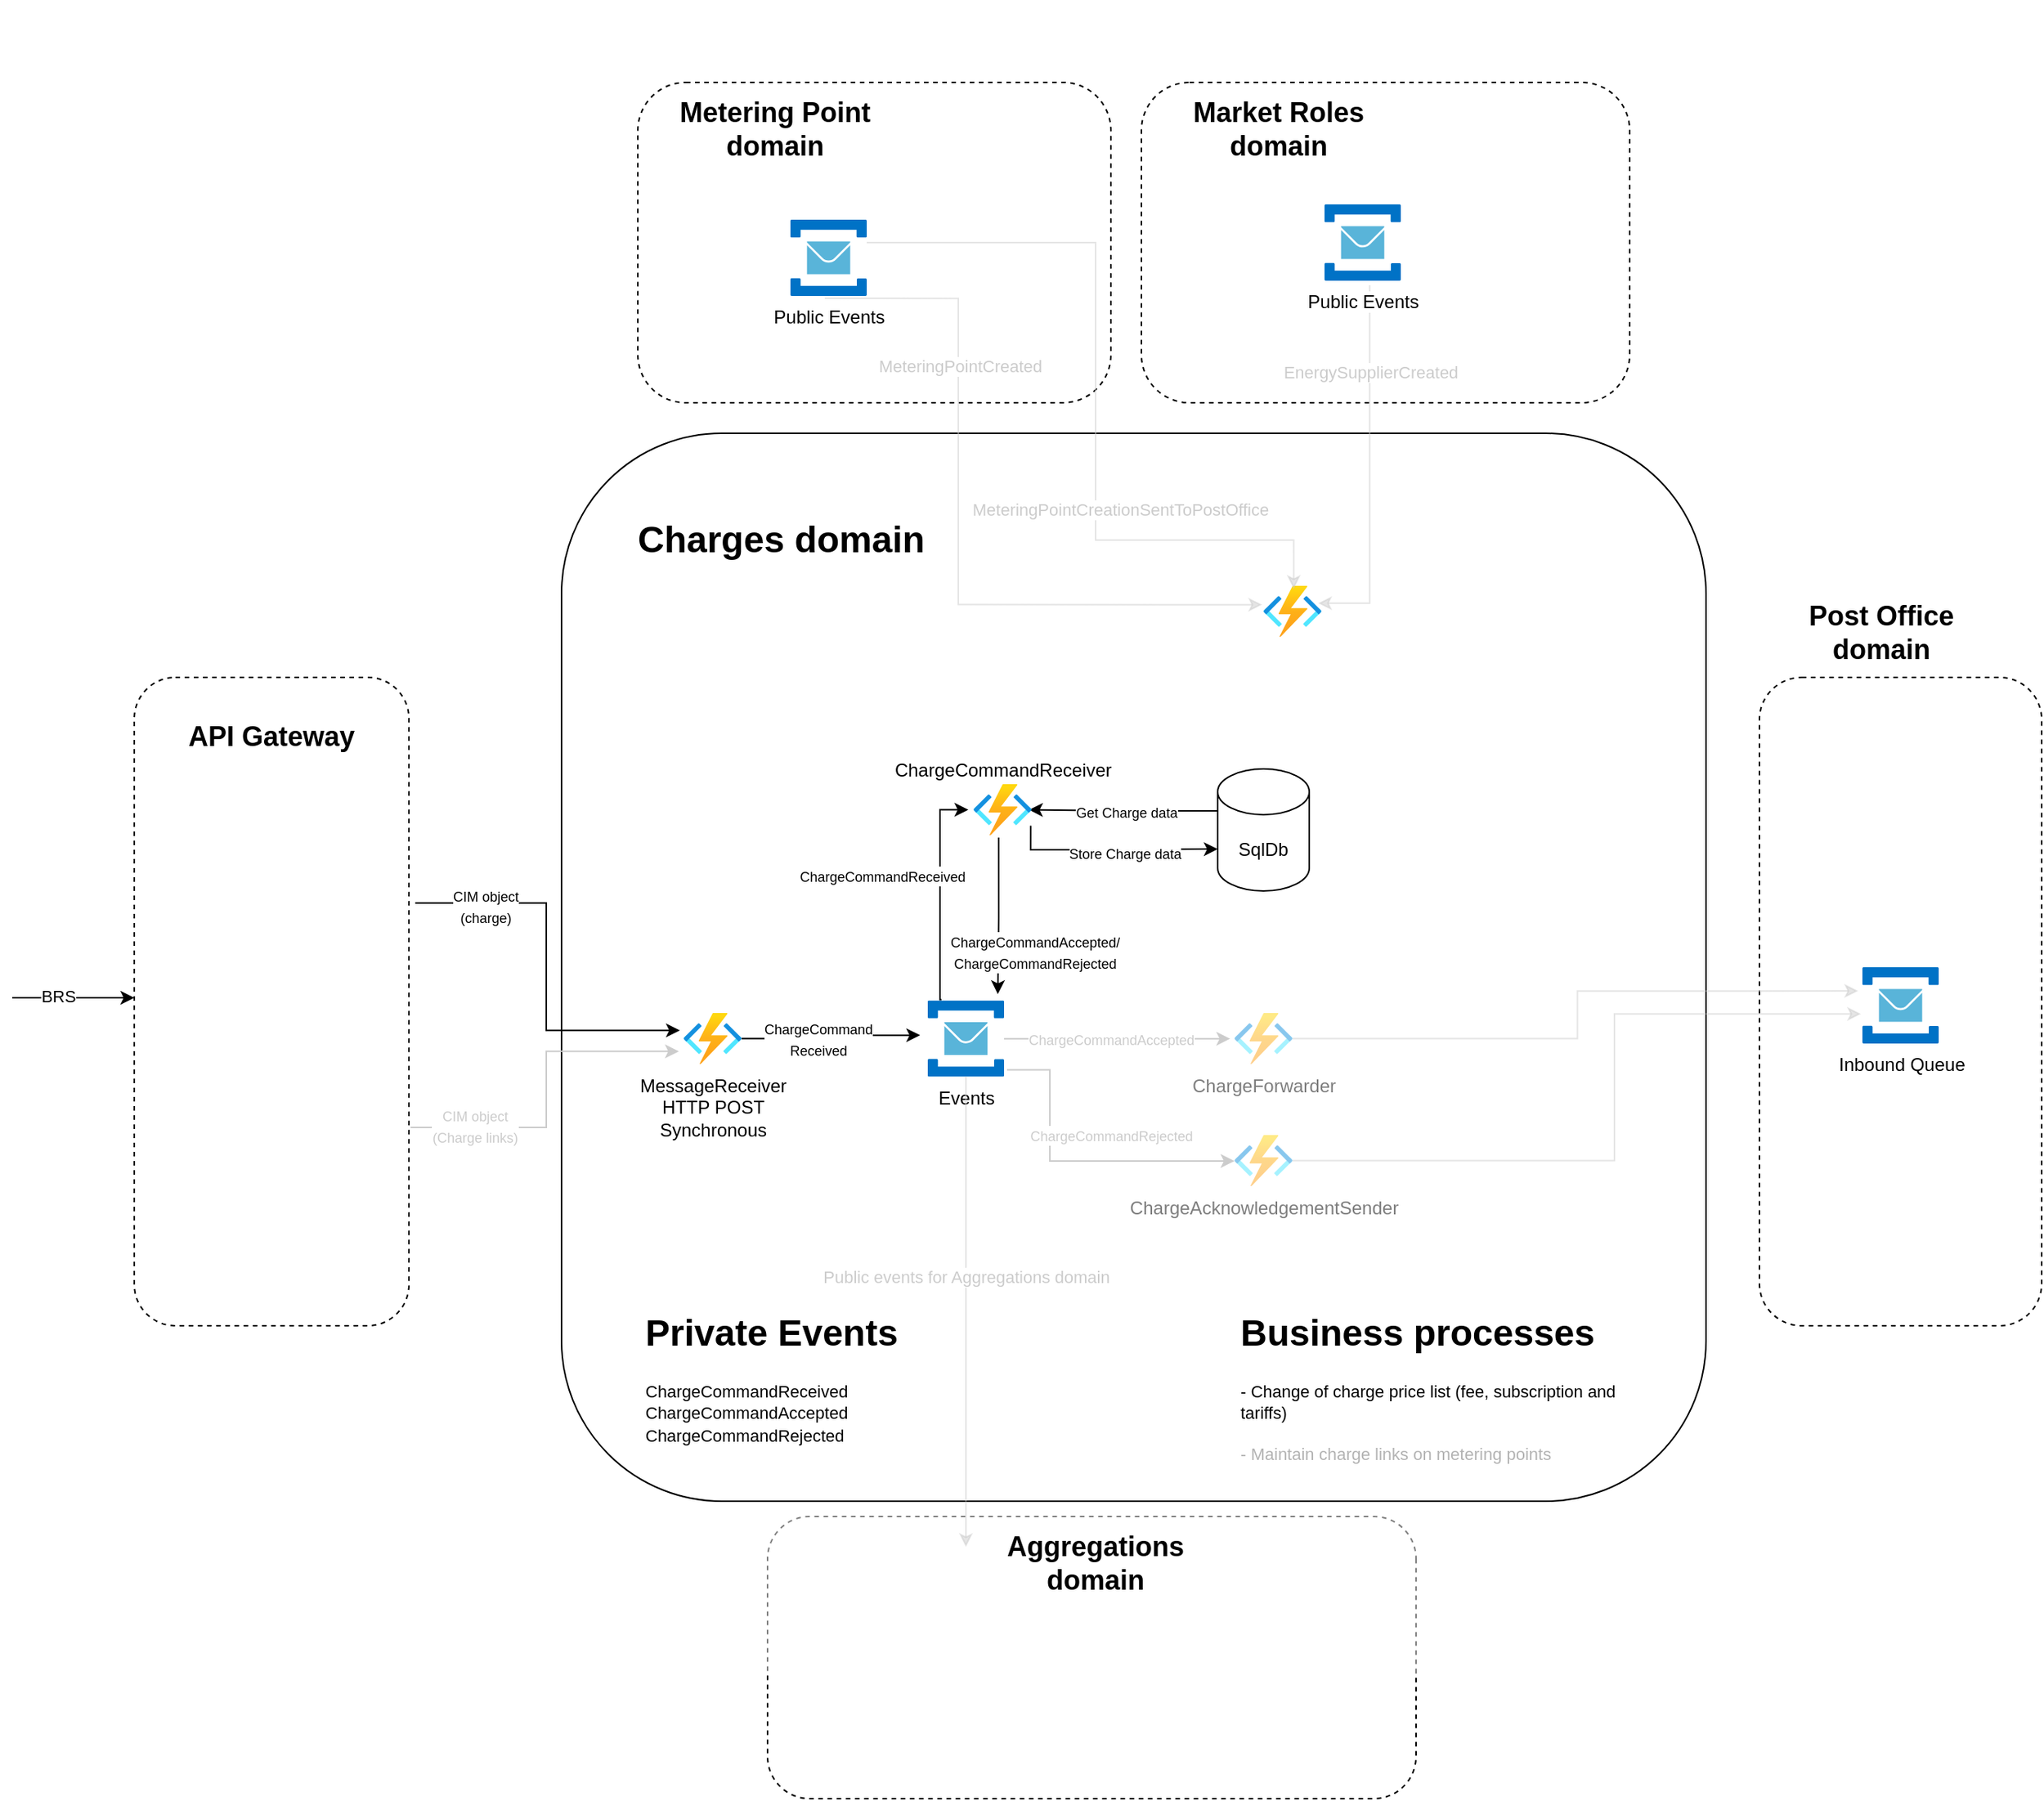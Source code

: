 <mxfile version="14.5.1" type="device" pages="2"><diagram id="KlwxC46N-hx96iGGhqOR" name="Diagram"><mxGraphModel dx="2119" dy="1915" grid="1" gridSize="10" guides="1" tooltips="1" connect="1" arrows="1" fold="1" page="1" pageScale="1" pageWidth="827" pageHeight="1169" math="0" shadow="0"><root><mxCell id="0"/><mxCell id="1" parent="0"/><mxCell id="0mgt3J4NLspLQTS-6ZDr-69" value="" style="rounded=1;whiteSpace=wrap;html=1;dashed=1;rotation=90;" vertex="1" parent="1"><mxGeometry x="375" y="590" width="185" height="425" as="geometry"/></mxCell><mxCell id="NvUXONiLcMeiS4wBiC3s-17" value="" style="rounded=1;whiteSpace=wrap;html=1;dashed=1;" parent="1" vertex="1"><mxGeometry x="-160" y="160" width="180" height="425" as="geometry"/></mxCell><mxCell id="NvUXONiLcMeiS4wBiC3s-13" value="" style="rounded=1;whiteSpace=wrap;html=1;dashed=1;" parent="1" vertex="1"><mxGeometry x="905" y="160" width="185" height="425" as="geometry"/></mxCell><mxCell id="NvUXONiLcMeiS4wBiC3s-2" value="&lt;h2&gt;&lt;br&gt;&lt;/h2&gt;" style="rounded=1;whiteSpace=wrap;html=1;dashed=1;labelPosition=center;verticalLabelPosition=top;align=center;verticalAlign=bottom;" parent="1" vertex="1"><mxGeometry x="170" y="-230" width="310" height="210" as="geometry"/></mxCell><mxCell id="MYXWLyL1p2K_Epl3DtGn-15" value="" style="opacity=50;textOpacity=50;strokeColor=none;" parent="1" vertex="1" connectable="0"><mxGeometry x="120" width="750" height="812.55" as="geometry"/></mxCell><mxCell id="MYXWLyL1p2K_Epl3DtGn-2" value="" style="rounded=1;whiteSpace=wrap;html=1;" parent="MYXWLyL1p2K_Epl3DtGn-15" vertex="1"><mxGeometry width="750" height="700" as="geometry"/></mxCell><mxCell id="0mgt3J4NLspLQTS-6ZDr-24" value="" style="edgeStyle=orthogonalEdgeStyle;rounded=0;orthogonalLoop=1;jettySize=auto;html=1;strokeColor=#000000;fontColor=#000000;entryX=0.956;entryY=0.5;entryDx=0;entryDy=0;entryPerimeter=0;exitX=0;exitY=0;exitDx=0;exitDy=27.5;exitPerimeter=0;" edge="1" parent="MYXWLyL1p2K_Epl3DtGn-15" source="MYXWLyL1p2K_Epl3DtGn-20" target="0mgt3J4NLspLQTS-6ZDr-7"><mxGeometry relative="1" as="geometry"><mxPoint x="380" y="246.76" as="targetPoint"/><Array as="points"/></mxGeometry></mxCell><mxCell id="0mgt3J4NLspLQTS-6ZDr-25" value="&lt;font style=&quot;font-size: 9px&quot;&gt;Get Charge data&lt;/font&gt;" style="edgeLabel;html=1;align=center;verticalAlign=middle;resizable=0;points=[];fontColor=#000000;" vertex="1" connectable="0" parent="0mgt3J4NLspLQTS-6ZDr-24"><mxGeometry x="-0.204" relative="1" as="geometry"><mxPoint x="-11.03" as="offset"/></mxGeometry></mxCell><mxCell id="0mgt3J4NLspLQTS-6ZDr-27" value="" style="edgeStyle=orthogonalEdgeStyle;rounded=0;orthogonalLoop=1;jettySize=auto;html=1;strokeColor=#000000;fontColor=#000000;exitX=0.985;exitY=0.812;exitDx=0;exitDy=0;exitPerimeter=0;entryX=0;entryY=0;entryDx=0;entryDy=52.5;entryPerimeter=0;" edge="1" parent="MYXWLyL1p2K_Epl3DtGn-15" source="0mgt3J4NLspLQTS-6ZDr-7" target="MYXWLyL1p2K_Epl3DtGn-20"><mxGeometry relative="1" as="geometry"><mxPoint x="380" y="246.76" as="targetPoint"/><Array as="points"><mxPoint x="307" y="273"/><mxPoint x="369" y="273"/></Array></mxGeometry></mxCell><mxCell id="0mgt3J4NLspLQTS-6ZDr-28" value="&lt;font style=&quot;font-size: 9px&quot;&gt;Store Charge data&lt;/font&gt;" style="edgeLabel;html=1;align=center;verticalAlign=middle;resizable=0;points=[];fontColor=#000000;" vertex="1" connectable="0" parent="0mgt3J4NLspLQTS-6ZDr-27"><mxGeometry x="0.112" y="-2" relative="1" as="geometry"><mxPoint as="offset"/></mxGeometry></mxCell><mxCell id="MYXWLyL1p2K_Epl3DtGn-20" value="SqlDb" style="shape=cylinder3;whiteSpace=wrap;html=1;boundedLbl=1;backgroundOutline=1;size=15;" parent="MYXWLyL1p2K_Epl3DtGn-15" vertex="1"><mxGeometry x="430" y="220" width="60" height="80" as="geometry"/></mxCell><mxCell id="MYXWLyL1p2K_Epl3DtGn-40" value="" style="aspect=fixed;html=1;points=[];align=center;image;fontSize=12;image=img/lib/azure2/compute/Function_Apps.svg;" parent="MYXWLyL1p2K_Epl3DtGn-15" vertex="1"><mxGeometry x="460" y="100" width="38" height="33.53" as="geometry"/></mxCell><mxCell id="0mgt3J4NLspLQTS-6ZDr-5" value="" style="edgeStyle=orthogonalEdgeStyle;rounded=0;orthogonalLoop=1;jettySize=auto;html=1;entryX=-0.1;entryY=0.456;entryDx=0;entryDy=0;entryPerimeter=0;" edge="1" parent="MYXWLyL1p2K_Epl3DtGn-15" source="MYXWLyL1p2K_Epl3DtGn-45" target="YwjsiScbcpM_UI9BH80e-26"><mxGeometry relative="1" as="geometry"><mxPoint x="99" y="340" as="targetPoint"/><Array as="points"><mxPoint x="170" y="397"/><mxPoint x="170" y="395"/></Array></mxGeometry></mxCell><mxCell id="0mgt3J4NLspLQTS-6ZDr-6" value="&lt;font style=&quot;font-size: 9px&quot;&gt;ChargeCommand&lt;br&gt;Received&lt;/font&gt;" style="edgeLabel;html=1;align=center;verticalAlign=middle;resizable=0;points=[];" vertex="1" connectable="0" parent="0mgt3J4NLspLQTS-6ZDr-5"><mxGeometry x="-0.17" relative="1" as="geometry"><mxPoint as="offset"/></mxGeometry></mxCell><mxCell id="MYXWLyL1p2K_Epl3DtGn-45" value="MessageReceiver&lt;br&gt;HTTP POST &lt;br&gt;Synchronous" style="aspect=fixed;html=1;points=[];align=center;image;fontSize=12;image=img/lib/azure2/compute/Function_Apps.svg;" parent="MYXWLyL1p2K_Epl3DtGn-15" vertex="1"><mxGeometry x="80" y="380" width="38" height="33.53" as="geometry"/></mxCell><mxCell id="0mgt3J4NLspLQTS-6ZDr-9" value="" style="edgeStyle=orthogonalEdgeStyle;rounded=0;orthogonalLoop=1;jettySize=auto;html=1;exitX=0.18;exitY=-0.011;exitDx=0;exitDy=0;exitPerimeter=0;entryX=-0.09;entryY=0.5;entryDx=0;entryDy=0;entryPerimeter=0;" edge="1" parent="MYXWLyL1p2K_Epl3DtGn-15" source="YwjsiScbcpM_UI9BH80e-26" target="0mgt3J4NLspLQTS-6ZDr-7"><mxGeometry relative="1" as="geometry"><mxPoint x="244" y="258" as="targetPoint"/><Array as="points"><mxPoint x="248" y="371"/><mxPoint x="248" y="247"/></Array></mxGeometry></mxCell><mxCell id="0mgt3J4NLspLQTS-6ZDr-10" value="&lt;font style=&quot;font-size: 9px&quot;&gt;ChargeCommandReceived&lt;/font&gt;" style="edgeLabel;html=1;align=center;verticalAlign=middle;resizable=0;points=[];" vertex="1" connectable="0" parent="0mgt3J4NLspLQTS-6ZDr-9"><mxGeometry x="0.227" relative="1" as="geometry"><mxPoint x="-38" y="6.2" as="offset"/></mxGeometry></mxCell><mxCell id="0mgt3J4NLspLQTS-6ZDr-51" value="" style="edgeStyle=orthogonalEdgeStyle;rounded=0;orthogonalLoop=1;jettySize=auto;html=1;strokeColor=#CCCCCC;fontColor=#000000;entryX=-0.074;entryY=0.502;entryDx=0;entryDy=0;entryPerimeter=0;" edge="1" parent="MYXWLyL1p2K_Epl3DtGn-15" source="YwjsiScbcpM_UI9BH80e-26" target="0mgt3J4NLspLQTS-6ZDr-48"><mxGeometry relative="1" as="geometry"><mxPoint x="335.0" y="396.76" as="targetPoint"/></mxGeometry></mxCell><mxCell id="0mgt3J4NLspLQTS-6ZDr-52" value="&lt;span style=&quot;font-size: 9px&quot;&gt;ChargeCommandAccepted&lt;/span&gt;" style="edgeLabel;html=1;align=center;verticalAlign=middle;resizable=0;points=[];fontColor=#CCCCCC;" vertex="1" connectable="0" parent="0mgt3J4NLspLQTS-6ZDr-51"><mxGeometry x="0.25" y="-2" relative="1" as="geometry"><mxPoint x="-22.41" y="-2.07" as="offset"/></mxGeometry></mxCell><mxCell id="YwjsiScbcpM_UI9BH80e-26" value="Events" style="aspect=fixed;html=1;points=[];align=center;image;fontSize=12;image=img/lib/mscae/Service_Bus.svg;" parent="MYXWLyL1p2K_Epl3DtGn-15" vertex="1"><mxGeometry x="240" y="371.76" width="50" height="50" as="geometry"/></mxCell><mxCell id="NvUXONiLcMeiS4wBiC3s-25" value="&lt;h1&gt;Private Events&lt;/h1&gt;&lt;p&gt;&lt;span style=&quot;font-size: 11px ; text-align: center ; background-color: rgb(255 , 255 , 255)&quot;&gt;C&lt;/span&gt;&lt;font style=&quot;font-size: 11px&quot;&gt;&lt;span style=&quot;text-align: center ; background-color: rgb(255 , 255 , 255)&quot;&gt;hargeCommandReceived&lt;br&gt;&lt;/span&gt;ChargeCommandAccepted&lt;br&gt;ChargeCommandRejected&lt;/font&gt;&lt;/p&gt;" style="text;html=1;strokeColor=none;fillColor=none;spacing=5;spacingTop=-20;whiteSpace=wrap;overflow=hidden;rounded=0;dashed=1;" parent="MYXWLyL1p2K_Epl3DtGn-15" vertex="1"><mxGeometry x="50" y="570" width="190" height="110" as="geometry"/></mxCell><mxCell id="NvUXONiLcMeiS4wBiC3s-28" value="&lt;h1&gt;Charges domain&lt;/h1&gt;" style="text;html=1;strokeColor=none;fillColor=none;spacing=5;spacingTop=-20;whiteSpace=wrap;overflow=hidden;rounded=0;dashed=1;" parent="MYXWLyL1p2K_Epl3DtGn-15" vertex="1"><mxGeometry x="45" y="50" width="200" height="50" as="geometry"/></mxCell><mxCell id="0mgt3J4NLspLQTS-6ZDr-20" value="&lt;font style=&quot;font-size: 9px&quot;&gt;ChargeCommandAccepted/&lt;br&gt;ChargeCommandRejected&lt;/font&gt;" style="edgeStyle=orthogonalEdgeStyle;rounded=0;orthogonalLoop=1;jettySize=auto;html=1;fontColor=#000000;exitX=0.433;exitY=1.043;exitDx=0;exitDy=0;exitPerimeter=0;entryX=0.918;entryY=-0.083;entryDx=0;entryDy=0;entryPerimeter=0;" edge="1" parent="MYXWLyL1p2K_Epl3DtGn-15" source="0mgt3J4NLspLQTS-6ZDr-7" target="YwjsiScbcpM_UI9BH80e-26"><mxGeometry x="0.465" y="24" relative="1" as="geometry"><mxPoint x="265.0" y="310.295" as="targetPoint"/><mxPoint as="offset"/></mxGeometry></mxCell><mxCell id="0mgt3J4NLspLQTS-6ZDr-7" value="ChargeCommandReceiver" style="aspect=fixed;html=1;points=[];align=center;image;fontSize=12;image=img/lib/azure2/compute/Function_Apps.svg;labelPosition=center;verticalLabelPosition=top;verticalAlign=bottom;" vertex="1" parent="MYXWLyL1p2K_Epl3DtGn-15"><mxGeometry x="270" y="230" width="38" height="33.53" as="geometry"/></mxCell><mxCell id="0mgt3J4NLspLQTS-6ZDr-47" value="ChargeAcknowledgementSender" style="opacity=50;aspect=fixed;html=1;points=[];align=center;image;fontSize=12;image=img/lib/azure2/compute/Function_Apps.svg;textOpacity=50;" vertex="1" parent="MYXWLyL1p2K_Epl3DtGn-15"><mxGeometry x="441" y="460" width="38" height="33.53" as="geometry"/></mxCell><mxCell id="0mgt3J4NLspLQTS-6ZDr-48" value="ChargeForwarder" style="opacity=50;aspect=fixed;html=1;points=[];align=center;image;fontSize=12;image=img/lib/azure2/compute/Function_Apps.svg;textOpacity=50;" vertex="1" parent="MYXWLyL1p2K_Epl3DtGn-15"><mxGeometry x="441" y="380" width="38" height="33.53" as="geometry"/></mxCell><mxCell id="0mgt3J4NLspLQTS-6ZDr-49" value="&lt;font style=&quot;font-size: 9px&quot; color=&quot;#cccccc&quot;&gt;ChargeCommandRejected&lt;/font&gt;" style="edgeStyle=orthogonalEdgeStyle;rounded=0;orthogonalLoop=1;jettySize=auto;html=1;exitX=1.039;exitY=0.91;exitDx=0;exitDy=0;exitPerimeter=0;strokeColor=#CCCCCC;" edge="1" parent="MYXWLyL1p2K_Epl3DtGn-15" source="YwjsiScbcpM_UI9BH80e-26" target="0mgt3J4NLspLQTS-6ZDr-47"><mxGeometry x="0.224" y="17" relative="1" as="geometry"><mxPoint x="296.454" y="274.972" as="sourcePoint"/><mxPoint x="295.9" y="377.61" as="targetPoint"/><mxPoint as="offset"/><Array as="points"><mxPoint x="320" y="417"/><mxPoint x="320" y="477"/></Array></mxGeometry></mxCell><mxCell id="0mgt3J4NLspLQTS-6ZDr-67" value="" style="edgeStyle=orthogonalEdgeStyle;rounded=0;orthogonalLoop=1;jettySize=auto;html=1;strokeColor=#CCCCCC;fontColor=#CCCCCC;opacity=50;" edge="1" parent="MYXWLyL1p2K_Epl3DtGn-15" source="YwjsiScbcpM_UI9BH80e-26"><mxGeometry relative="1" as="geometry"><mxPoint x="265" y="730" as="targetPoint"/></mxGeometry></mxCell><mxCell id="0mgt3J4NLspLQTS-6ZDr-68" value="Public events for Aggregations domain" style="edgeLabel;html=1;align=center;verticalAlign=middle;resizable=0;points=[];fontColor=#CCCCCC;" vertex="1" connectable="0" parent="0mgt3J4NLspLQTS-6ZDr-67"><mxGeometry x="-0.15" relative="1" as="geometry"><mxPoint as="offset"/></mxGeometry></mxCell><mxCell id="0mgt3J4NLspLQTS-6ZDr-70" value="&lt;b&gt;&lt;font style=&quot;font-size: 18px&quot;&gt;Aggregations&lt;br&gt;domain&lt;br&gt;&lt;/font&gt;&lt;/b&gt;" style="text;html=1;strokeColor=none;fillColor=none;align=center;verticalAlign=middle;whiteSpace=wrap;rounded=0;" vertex="1" parent="MYXWLyL1p2K_Epl3DtGn-15"><mxGeometry x="280" y="730" width="140" height="22.55" as="geometry"/></mxCell><mxCell id="YwjsiScbcpM_UI9BH80e-9" value="Inbound Queue" style="aspect=fixed;html=1;points=[];align=center;image;fontSize=12;image=img/lib/mscae/Service_Bus.svg;" parent="1" vertex="1"><mxGeometry x="972.5" y="350" width="50" height="50" as="geometry"/></mxCell><mxCell id="0mgt3J4NLspLQTS-6ZDr-61" value="" style="edgeStyle=orthogonalEdgeStyle;rounded=0;orthogonalLoop=1;jettySize=auto;html=1;strokeColor=#CCCCCC;fontColor=#CCCCCC;opacity=50;entryX=-0.023;entryY=0.368;entryDx=0;entryDy=0;entryPerimeter=0;exitX=0.451;exitY=1.031;exitDx=0;exitDy=0;exitPerimeter=0;" edge="1" parent="1" source="YwjsiScbcpM_UI9BH80e-30" target="MYXWLyL1p2K_Epl3DtGn-40"><mxGeometry relative="1" as="geometry"><mxPoint x="365" y="-45" as="targetPoint"/><Array as="points"><mxPoint x="380" y="-88"/><mxPoint x="380" y="112"/></Array></mxGeometry></mxCell><mxCell id="0mgt3J4NLspLQTS-6ZDr-62" value="MeteringPointCreated" style="edgeLabel;html=1;align=center;verticalAlign=middle;resizable=0;points=[];fontColor=#CCCCCC;" vertex="1" connectable="0" parent="0mgt3J4NLspLQTS-6ZDr-61"><mxGeometry x="0.122" y="-1" relative="1" as="geometry"><mxPoint x="1.39" y="-142.37" as="offset"/></mxGeometry></mxCell><mxCell id="0mgt3J4NLspLQTS-6ZDr-64" value="" style="edgeStyle=orthogonalEdgeStyle;rounded=0;orthogonalLoop=1;jettySize=auto;html=1;strokeColor=#CCCCCC;fontColor=#CCCCCC;opacity=50;entryX=0.522;entryY=0.06;entryDx=0;entryDy=0;entryPerimeter=0;" edge="1" parent="1" source="YwjsiScbcpM_UI9BH80e-30" target="MYXWLyL1p2K_Epl3DtGn-40"><mxGeometry relative="1" as="geometry"><mxPoint x="485" y="-125" as="targetPoint"/><Array as="points"><mxPoint x="470" y="-125"/><mxPoint x="470" y="70"/><mxPoint x="600" y="70"/></Array></mxGeometry></mxCell><mxCell id="0mgt3J4NLspLQTS-6ZDr-65" value="&lt;span style=&quot;font-family: helvetica;&quot;&gt;MeteringPointCreation&lt;/span&gt;&lt;span style=&quot;font-family: helvetica;&quot;&gt;SentToPostOffice&lt;/span&gt;" style="edgeLabel;html=1;align=center;verticalAlign=middle;resizable=0;points=[];fontColor=#CCCCCC;" vertex="1" connectable="0" parent="0mgt3J4NLspLQTS-6ZDr-64"><mxGeometry x="0.386" y="-1" relative="1" as="geometry"><mxPoint x="10.24" y="-21" as="offset"/></mxGeometry></mxCell><mxCell id="YwjsiScbcpM_UI9BH80e-30" value="Public Events" style="aspect=fixed;html=1;points=[];align=center;image;fontSize=12;image=img/lib/mscae/Service_Bus.svg;" parent="1" vertex="1"><mxGeometry x="270" y="-140" width="50" height="50" as="geometry"/></mxCell><mxCell id="NvUXONiLcMeiS4wBiC3s-3" value="&lt;b&gt;&lt;font style=&quot;font-size: 18px&quot;&gt;Metering Point domain&lt;/font&gt;&lt;/b&gt;" style="text;html=1;strokeColor=none;fillColor=none;align=center;verticalAlign=middle;whiteSpace=wrap;rounded=0;" parent="1" vertex="1"><mxGeometry x="190" y="-210" width="140" height="22.55" as="geometry"/></mxCell><mxCell id="NvUXONiLcMeiS4wBiC3s-5" value="" style="rounded=1;whiteSpace=wrap;html=1;dashed=1;" parent="1" vertex="1"><mxGeometry x="500" y="-230" width="320" height="210" as="geometry"/></mxCell><mxCell id="NvUXONiLcMeiS4wBiC3s-6" value="&lt;b&gt;&lt;font style=&quot;font-size: 18px&quot;&gt;Market Roles domain&lt;/font&gt;&lt;/b&gt;" style="text;html=1;strokeColor=none;fillColor=none;align=center;verticalAlign=middle;whiteSpace=wrap;rounded=0;" parent="1" vertex="1"><mxGeometry x="520" y="-210" width="140" height="22.55" as="geometry"/></mxCell><mxCell id="0mgt3J4NLspLQTS-6ZDr-58" value="" style="edgeStyle=orthogonalEdgeStyle;rounded=0;orthogonalLoop=1;jettySize=auto;html=1;strokeColor=#CCCCCC;fontColor=#CCCCCC;opacity=50;entryX=0.943;entryY=0.34;entryDx=0;entryDy=0;entryPerimeter=0;exitX=0.592;exitY=1.061;exitDx=0;exitDy=0;exitPerimeter=0;" edge="1" parent="1" source="NvUXONiLcMeiS4wBiC3s-7" target="MYXWLyL1p2K_Epl3DtGn-40"><mxGeometry relative="1" as="geometry"><mxPoint x="775" y="-35" as="targetPoint"/><Array as="points"><mxPoint x="650" y="111"/></Array></mxGeometry></mxCell><mxCell id="0mgt3J4NLspLQTS-6ZDr-59" value="EnergySupplierCreated" style="edgeLabel;html=1;align=center;verticalAlign=middle;resizable=0;points=[];fontColor=#CCCCCC;" vertex="1" connectable="0" parent="0mgt3J4NLspLQTS-6ZDr-58"><mxGeometry x="-0.108" relative="1" as="geometry"><mxPoint y="-51.38" as="offset"/></mxGeometry></mxCell><mxCell id="NvUXONiLcMeiS4wBiC3s-7" value="Public Events" style="aspect=fixed;html=1;points=[];align=center;image;fontSize=12;image=img/lib/mscae/Service_Bus.svg;" parent="1" vertex="1"><mxGeometry x="620" y="-150" width="50" height="50" as="geometry"/></mxCell><mxCell id="NvUXONiLcMeiS4wBiC3s-14" value="&lt;b&gt;&lt;font style=&quot;font-size: 18px&quot;&gt;API Gateway&lt;/font&gt;&lt;/b&gt;" style="text;html=1;strokeColor=none;fillColor=none;align=center;verticalAlign=middle;whiteSpace=wrap;rounded=0;" parent="1" vertex="1"><mxGeometry x="-145" y="187.45" width="150" height="22.55" as="geometry"/></mxCell><mxCell id="NvUXONiLcMeiS4wBiC3s-18" value="&lt;b&gt;&lt;font style=&quot;font-size: 18px&quot;&gt;Post Office domain&lt;/font&gt;&lt;/b&gt;" style="text;html=1;strokeColor=none;fillColor=none;align=center;verticalAlign=middle;whiteSpace=wrap;rounded=0;" parent="1" vertex="1"><mxGeometry x="920" y="120" width="130" height="22.55" as="geometry"/></mxCell><mxCell id="NvUXONiLcMeiS4wBiC3s-20" value="" style="endArrow=classic;html=1;" parent="1" edge="1"><mxGeometry width="50" height="50" relative="1" as="geometry"><mxPoint x="-240" y="370" as="sourcePoint"/><mxPoint x="-160" y="370" as="targetPoint"/><Array as="points"><mxPoint x="-200" y="370"/></Array></mxGeometry></mxCell><mxCell id="NvUXONiLcMeiS4wBiC3s-21" value="BRS" style="edgeLabel;html=1;align=center;verticalAlign=middle;resizable=0;points=[];" parent="NvUXONiLcMeiS4wBiC3s-20" vertex="1" connectable="0"><mxGeometry x="-0.25" y="1" relative="1" as="geometry"><mxPoint as="offset"/></mxGeometry></mxCell><mxCell id="0mgt3J4NLspLQTS-6ZDr-1" value="&lt;h1&gt;Business processes&lt;/h1&gt;&lt;p&gt;&lt;font style=&quot;font-size: 11px&quot;&gt;- Change of charge price list (fee, subscription and tariffs)&lt;/font&gt;&lt;/p&gt;&lt;p&gt;&lt;span&gt;&lt;font color=&quot;#b3b3b3&quot; style=&quot;font-size: 11px&quot;&gt;- Maintain charge links on metering points&lt;/font&gt;&lt;/span&gt;&lt;br&gt;&lt;/p&gt;" style="text;html=1;strokeColor=none;fillColor=none;spacing=5;spacingTop=-20;whiteSpace=wrap;overflow=hidden;rounded=0;dashed=1;" vertex="1" parent="1"><mxGeometry x="560" y="570" width="280" height="110" as="geometry"/></mxCell><mxCell id="0mgt3J4NLspLQTS-6ZDr-12" value="" style="edgeStyle=orthogonalEdgeStyle;rounded=0;orthogonalLoop=1;jettySize=auto;html=1;entryX=-0.082;entryY=0.75;entryDx=0;entryDy=0;entryPerimeter=0;exitX=1.006;exitY=0.694;exitDx=0;exitDy=0;strokeColor=#CCCCCC;exitPerimeter=0;" edge="1" parent="1" source="NvUXONiLcMeiS4wBiC3s-17" target="MYXWLyL1p2K_Epl3DtGn-45"><mxGeometry relative="1" as="geometry"><mxPoint x="130" y="375" as="targetPoint"/></mxGeometry></mxCell><mxCell id="0mgt3J4NLspLQTS-6ZDr-14" value="&lt;font style=&quot;font-size: 9px&quot;&gt;CIM object&lt;br&gt;(Charge links)&lt;/font&gt;" style="edgeLabel;html=1;align=center;verticalAlign=middle;resizable=0;points=[];fontColor=#CCCCCC;" vertex="1" connectable="0" parent="0mgt3J4NLspLQTS-6ZDr-12"><mxGeometry x="-0.5" y="1" relative="1" as="geometry"><mxPoint x="-15.18" as="offset"/></mxGeometry></mxCell><mxCell id="0mgt3J4NLspLQTS-6ZDr-16" value="" style="edgeStyle=orthogonalEdgeStyle;rounded=0;orthogonalLoop=1;jettySize=auto;html=1;exitX=1.023;exitY=0.348;exitDx=0;exitDy=0;exitPerimeter=0;entryX=-0.065;entryY=0.34;entryDx=0;entryDy=0;entryPerimeter=0;" edge="1" parent="1" source="NvUXONiLcMeiS4wBiC3s-17" target="MYXWLyL1p2K_Epl3DtGn-45"><mxGeometry relative="1" as="geometry"><mxPoint x="197" y="400" as="targetPoint"/></mxGeometry></mxCell><mxCell id="0mgt3J4NLspLQTS-6ZDr-17" value="&lt;font style=&quot;font-size: 9px&quot;&gt;CIM object &lt;br&gt;(charge)&lt;/font&gt;" style="edgeLabel;html=1;align=center;verticalAlign=middle;resizable=0;points=[];" vertex="1" connectable="0" parent="0mgt3J4NLspLQTS-6ZDr-16"><mxGeometry x="-0.543" y="-2" relative="1" as="geometry"><mxPoint x="-13.14" as="offset"/></mxGeometry></mxCell><mxCell id="0mgt3J4NLspLQTS-6ZDr-54" value="" style="edgeStyle=orthogonalEdgeStyle;rounded=0;orthogonalLoop=1;jettySize=auto;html=1;strokeColor=#CCCCCC;fontColor=#CCCCCC;opacity=50;entryX=-0.056;entryY=0.311;entryDx=0;entryDy=0;entryPerimeter=0;" edge="1" parent="1" source="0mgt3J4NLspLQTS-6ZDr-48" target="YwjsiScbcpM_UI9BH80e-9"><mxGeometry relative="1" as="geometry"><mxPoint x="638.0" y="396.824" as="targetPoint"/></mxGeometry></mxCell><mxCell id="0mgt3J4NLspLQTS-6ZDr-56" value="" style="edgeStyle=orthogonalEdgeStyle;rounded=0;orthogonalLoop=1;jettySize=auto;html=1;strokeColor=#CCCCCC;fontColor=#CCCCCC;opacity=50;entryX=-0.018;entryY=0.612;entryDx=0;entryDy=0;entryPerimeter=0;" edge="1" parent="1" source="0mgt3J4NLspLQTS-6ZDr-47" target="YwjsiScbcpM_UI9BH80e-9"><mxGeometry relative="1" as="geometry"><mxPoint x="638" y="476.824" as="targetPoint"/><Array as="points"><mxPoint x="810" y="477"/><mxPoint x="810" y="381"/></Array></mxGeometry></mxCell></root></mxGraphModel></diagram><diagram id="J5051dUZRfgnwZMmjnQM" name="Notes"><mxGraphModel dx="1422" dy="2025" grid="1" gridSize="10" guides="1" tooltips="1" connect="1" arrows="1" fold="1" page="1" pageScale="1" pageWidth="827" pageHeight="1169" math="0" shadow="0"><root><mxCell id="uUrOzEkHglwRwUQ0GgVN-0"/><mxCell id="uUrOzEkHglwRwUQ0GgVN-1" parent="uUrOzEkHglwRwUQ0GgVN-0"/><mxCell id="7lpMe1mGhr6PPWVsnbkL-0" value="&lt;h1&gt;Antagelser:&lt;/h1&gt;&lt;div&gt;Validation reports domænet er tiltænkt revision og som supportværktøj til fejlhåndtering&lt;/div&gt;" style="text;html=1;strokeColor=none;fillColor=none;spacing=5;spacingTop=-20;whiteSpace=wrap;overflow=hidden;rounded=0;" vertex="1" parent="uUrOzEkHglwRwUQ0GgVN-1"><mxGeometry x="130" y="660" width="190" height="120" as="geometry"/></mxCell><mxCell id="7lpMe1mGhr6PPWVsnbkL-1" value="&lt;h1&gt;Hvad vi ikke ved:&lt;/h1&gt;&lt;div&gt;&lt;span&gt;- Hvilket domæne ejer aktørregisteret?&lt;/span&gt;&lt;br&gt;&lt;/div&gt;&lt;div&gt;- Valideringsregler - hvor &quot;bor&quot; de?&lt;/div&gt;" style="text;html=1;strokeColor=none;fillColor=none;spacing=5;spacingTop=-20;whiteSpace=wrap;overflow=hidden;rounded=0;" vertex="1" parent="uUrOzEkHglwRwUQ0GgVN-1"><mxGeometry x="340" y="660" width="272.5" height="190" as="geometry"/></mxCell><mxCell id="7lpMe1mGhr6PPWVsnbkL-2" value="&lt;h1&gt;Forventninger til domænet:&lt;/h1&gt;&lt;p&gt;- &quot;Default&quot; tariffer som påknyttes et målepunkt ved målepunktsoprettelse (BRS-004)&lt;/p&gt;&lt;p&gt;- CRUD operationer på charge + charge links&lt;/p&gt;&lt;p&gt;- Kunne levere links data til aggregeringer&lt;/p&gt;&lt;p&gt;- Kunne levere charge data på anmodning&lt;/p&gt;&lt;p&gt;- Kunne levere links data på anmodning&lt;br&gt;&lt;/p&gt;&lt;p&gt;- ....&lt;/p&gt;" style="text;html=1;strokeColor=none;fillColor=none;spacing=5;spacingTop=-20;whiteSpace=wrap;overflow=hidden;rounded=0;" vertex="1" parent="uUrOzEkHglwRwUQ0GgVN-1"><mxGeometry x="1070" y="-230" width="460" height="210" as="geometry"/></mxCell><mxCell id="7lpMe1mGhr6PPWVsnbkL-3" value="&lt;h1&gt;Integrations punkter:&lt;/h1&gt;&lt;p&gt;&lt;b&gt;- Metering Points domænet:&amp;nbsp;&lt;/b&gt;&lt;br&gt;Forretningsgange: BRS-004, BRS-006, BRS(ny til elvarme), måske nedlæg målepunkt (BRS-007)&lt;br&gt;Abonnér på events - vil vi gøre det på MP oprettet eller på &quot;godkendt besked sendt fra post kontoret&quot;? note: virker sidstenævnte også på BRS-004 lavet via GUI&lt;br&gt;&lt;br&gt;&lt;b&gt;- MarketRoles domænet&lt;/b&gt;&lt;br&gt;Forretningsgange: BRS'er som indeholde kunde- og/eller leverandørskifte (001, 003, 009, 010, 011, 043, 044 =&amp;gt; sender RSM-031 beskeder)&lt;br&gt;Abonnér på events: kunde og/eller levskitte events eller på &quot;godkendt besked sendt fra post kontoret&quot;? note: sidstnævne vil ikke for samtlige BRS'er og hvis BRS'en igangsættes via GUI eller Eloverblik&lt;/p&gt;&lt;p&gt;&lt;br&gt;&lt;b&gt;- Aggregations domænet&lt;/b&gt;&lt;br&gt;Har brug for følgende data: Charge data, links til målepunkter for at kunne gennemføre sine beregninger&lt;br&gt;Vi udstiller Charge + Links events:&amp;nbsp;&lt;br&gt;Minimumstanker:&lt;br&gt;- Charge (type, pris) - hvordan håndteres valid periode?&lt;br&gt;- Charge links (målepunkts ID, netområde(?))&amp;nbsp;&lt;/p&gt;&lt;p&gt;&lt;b&gt;- Validation Reports&lt;/b&gt;&lt;br&gt;Vi placerer events på en kø&lt;br&gt;&lt;br&gt;&lt;span&gt;&lt;b&gt;- DataHub GUI&lt;br&gt;&lt;/b&gt;Behov vi kender fra DH2 GUI:&amp;nbsp;&lt;br&gt;- CRUD charge data (som charge ejer) (Read for andre roller)&lt;br&gt;- CRUD charge links (på målepunkts niveau)&lt;br&gt;&lt;br&gt;Andre behov vi ser:&lt;br&gt;- Konfig af valideringer&lt;/span&gt;&lt;/p&gt;&lt;p&gt;&lt;b&gt;- API mgmt: &lt;/b&gt;Se &quot;hvad vi ikke ved&quot;&lt;br&gt;&lt;b&gt;- ID validation (fx B2B val, skemavalidering)&amp;nbsp;&lt;/b&gt;Se &quot;hvad vi ikke ved&quot;&lt;br&gt;&lt;br&gt;&lt;/p&gt;&lt;p&gt;&lt;b&gt;- PostOffice&lt;/b&gt;&lt;br&gt;Forretningsgange som gennemføres i fx Market Roles, placerer en gruppe af beskeder hos postkontoret, vi har behov for et ID på denne gruppe, så vi kan placere vores charge links besked med samme ID og en relevant prioritering, så vi sikrer korrekt udsendelse til aktøren.&lt;br&gt;&lt;br&gt;&lt;br&gt;&lt;b&gt;- Shared: &lt;/b&gt;&lt;br&gt;SQL serveren (til charge data og links?)&lt;br&gt;&lt;br&gt;- (Rapporterings behov)&lt;br&gt;- (Migration) forventeligt CRUD operation&lt;/p&gt;" style="text;html=1;strokeColor=none;fillColor=none;spacing=5;spacingTop=-20;whiteSpace=wrap;overflow=hidden;rounded=0;" vertex="1" parent="uUrOzEkHglwRwUQ0GgVN-1"><mxGeometry x="1070" width="600" height="730" as="geometry"/></mxCell><mxCell id="7lpMe1mGhr6PPWVsnbkL-4" value="&lt;h1&gt;Afklaringer:&amp;nbsp;&lt;br&gt;&lt;/h1&gt;&lt;div&gt;- &lt;b&gt;Sikre rækkefølgen af udgående beskeder&lt;/b&gt; (eksempelvis at vi ikke sender RSM-031 med charge info til netvirksomheden FØR netvirksomheden har fået en godkendelse for oprettelse af målepunkt (BRS-004)) - Hvor vil vi lytte på events?&lt;/div&gt;&lt;div&gt;&lt;br&gt;&lt;/div&gt;&lt;div&gt;&lt;b&gt;- Data kontrol/konsistens&lt;/b&gt;&lt;br&gt;Har vi nogle behov, som vi tænker ikke understøttes af eventuel rapportering?&lt;/div&gt;&lt;div&gt;&lt;br&gt;&lt;/div&gt;" style="text;html=1;strokeColor=none;fillColor=none;spacing=5;spacingTop=-20;whiteSpace=wrap;overflow=hidden;rounded=0;" vertex="1" parent="uUrOzEkHglwRwUQ0GgVN-1"><mxGeometry x="637" y="660" width="253" height="390" as="geometry"/></mxCell><mxCell id="7lpMe1mGhr6PPWVsnbkL-5" value="Charge links" style="swimlane;fontStyle=0;childLayout=stackLayout;horizontal=1;startSize=26;fillColor=none;horizontalStack=0;resizeParent=1;resizeParentMax=0;resizeLast=0;collapsible=1;marginBottom=0;" vertex="1" parent="uUrOzEkHglwRwUQ0GgVN-1"><mxGeometry x="739.999" y="-130.003" width="156.716" height="98.145" as="geometry"/></mxCell><mxCell id="7lpMe1mGhr6PPWVsnbkL-6" value="Links mellem &#10;målepunkter og charges&#10;&#10;BRS-037 og BRS-038" style="text;strokeColor=none;fillColor=none;align=left;verticalAlign=top;spacingLeft=4;spacingRight=4;overflow=hidden;rotatable=0;points=[[0,0.5],[1,0.5]];portConstraint=eastwest;" vertex="1" parent="7lpMe1mGhr6PPWVsnbkL-5"><mxGeometry y="26" width="156.716" height="72.145" as="geometry"/></mxCell><mxCell id="7lpMe1mGhr6PPWVsnbkL-7" value="Charge" style="swimlane;fontStyle=0;childLayout=stackLayout;horizontal=1;startSize=26;fillColor=none;horizontalStack=0;resizeParent=1;resizeParentMax=0;resizeLast=0;collapsible=1;marginBottom=0;" vertex="1" parent="uUrOzEkHglwRwUQ0GgVN-1"><mxGeometry x="910.002" y="-130.003" width="156.716" height="98.145" as="geometry"><mxRectangle x="89.552" y="112.727" width="70" height="26" as="alternateBounds"/></mxGeometry></mxCell><mxCell id="7lpMe1mGhr6PPWVsnbkL-8" value="Tariffer, abonnementer,&#10; gebyrer&#10;&#10;BRS-031, 032, 033" style="text;strokeColor=none;fillColor=none;align=left;verticalAlign=top;spacingLeft=4;spacingRight=4;overflow=hidden;rotatable=0;points=[[0,0.5],[1,0.5]];portConstraint=eastwest;" vertex="1" parent="7lpMe1mGhr6PPWVsnbkL-7"><mxGeometry y="26" width="156.716" height="72.145" as="geometry"/></mxCell><mxCell id="7lpMe1mGhr6PPWVsnbkL-9" value="&lt;h1&gt;API mgmt noter&lt;/h1&gt;&lt;div&gt;Nationalt niveau (for DK) - ej det samme for andre lande&lt;/div&gt;&lt;div&gt;&lt;br&gt;&lt;/div&gt;&lt;div&gt;Sikkerhed, authentication&lt;/div&gt;&lt;div&gt;&lt;br&gt;Skemavalidering&lt;br&gt;&lt;br&gt;Mapning fra ebix til cim(kender ebix og cim model). Og det forventes genbrugt i postkontoret cim til ebix..&lt;/div&gt;&lt;div&gt;&lt;br&gt;Muligheder: flere API mgmt's med en traffic router&lt;/div&gt;&lt;div&gt;&lt;br&gt;&lt;/div&gt;&lt;div&gt;Resterende B2B valideringer er indenfor det selvstændige domæne (bl.a. ID valideringer)&lt;br&gt;&lt;/div&gt;" style="text;html=1;strokeColor=none;fillColor=none;spacing=5;spacingTop=-20;whiteSpace=wrap;overflow=hidden;rounded=0;" vertex="1" parent="uUrOzEkHglwRwUQ0GgVN-1"><mxGeometry x="340" y="800" width="272.5" height="320" as="geometry"/></mxCell></root></mxGraphModel></diagram></mxfile>